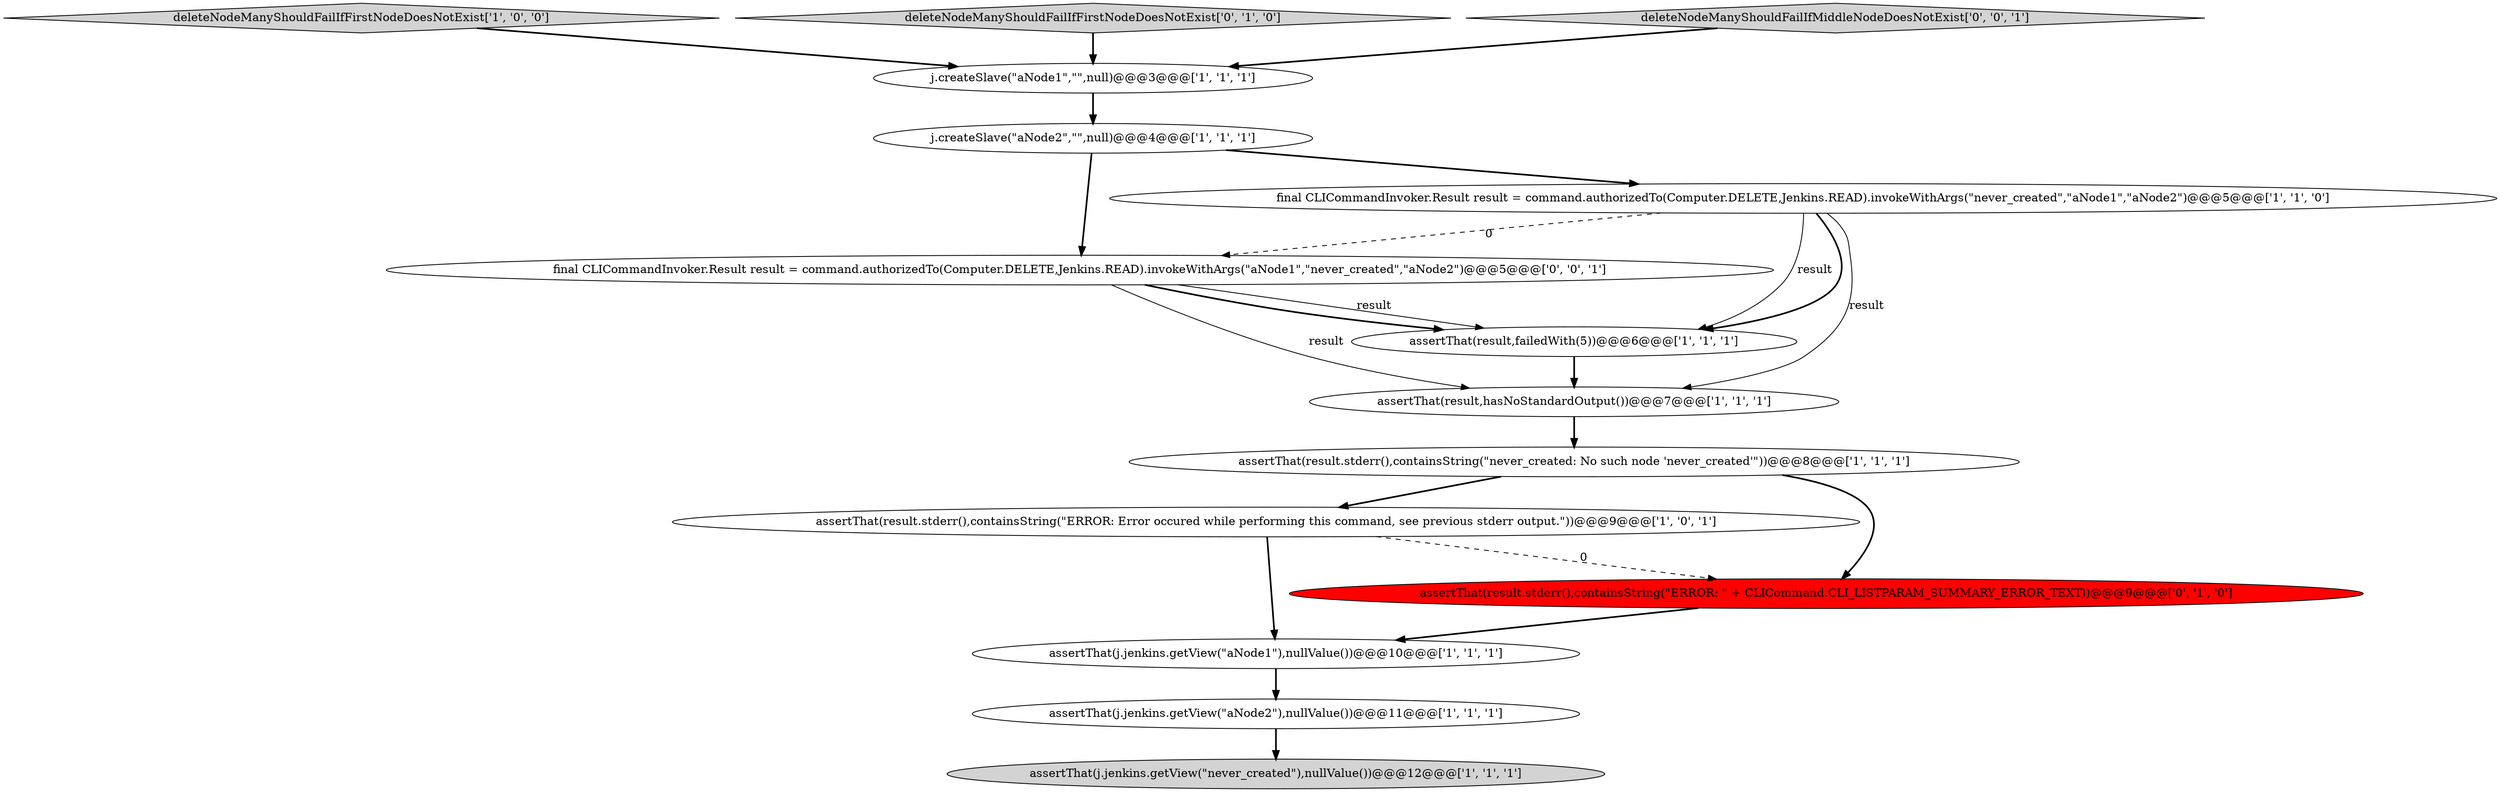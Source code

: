 digraph {
6 [style = filled, label = "deleteNodeManyShouldFailIfFirstNodeDoesNotExist['1', '0', '0']", fillcolor = lightgray, shape = diamond image = "AAA0AAABBB1BBB"];
3 [style = filled, label = "assertThat(result.stderr(),containsString(\"never_created: No such node 'never_created'\"))@@@8@@@['1', '1', '1']", fillcolor = white, shape = ellipse image = "AAA0AAABBB1BBB"];
12 [style = filled, label = "deleteNodeManyShouldFailIfFirstNodeDoesNotExist['0', '1', '0']", fillcolor = lightgray, shape = diamond image = "AAA0AAABBB2BBB"];
1 [style = filled, label = "assertThat(j.jenkins.getView(\"never_created\"),nullValue())@@@12@@@['1', '1', '1']", fillcolor = lightgray, shape = ellipse image = "AAA0AAABBB1BBB"];
0 [style = filled, label = "assertThat(result.stderr(),containsString(\"ERROR: Error occured while performing this command, see previous stderr output.\"))@@@9@@@['1', '0', '1']", fillcolor = white, shape = ellipse image = "AAA0AAABBB1BBB"];
11 [style = filled, label = "assertThat(result.stderr(),containsString(\"ERROR: \" + CLICommand.CLI_LISTPARAM_SUMMARY_ERROR_TEXT))@@@9@@@['0', '1', '0']", fillcolor = red, shape = ellipse image = "AAA1AAABBB2BBB"];
13 [style = filled, label = "deleteNodeManyShouldFailIfMiddleNodeDoesNotExist['0', '0', '1']", fillcolor = lightgray, shape = diamond image = "AAA0AAABBB3BBB"];
2 [style = filled, label = "assertThat(result,hasNoStandardOutput())@@@7@@@['1', '1', '1']", fillcolor = white, shape = ellipse image = "AAA0AAABBB1BBB"];
5 [style = filled, label = "j.createSlave(\"aNode1\",\"\",null)@@@3@@@['1', '1', '1']", fillcolor = white, shape = ellipse image = "AAA0AAABBB1BBB"];
8 [style = filled, label = "final CLICommandInvoker.Result result = command.authorizedTo(Computer.DELETE,Jenkins.READ).invokeWithArgs(\"never_created\",\"aNode1\",\"aNode2\")@@@5@@@['1', '1', '0']", fillcolor = white, shape = ellipse image = "AAA0AAABBB1BBB"];
7 [style = filled, label = "j.createSlave(\"aNode2\",\"\",null)@@@4@@@['1', '1', '1']", fillcolor = white, shape = ellipse image = "AAA0AAABBB1BBB"];
14 [style = filled, label = "final CLICommandInvoker.Result result = command.authorizedTo(Computer.DELETE,Jenkins.READ).invokeWithArgs(\"aNode1\",\"never_created\",\"aNode2\")@@@5@@@['0', '0', '1']", fillcolor = white, shape = ellipse image = "AAA0AAABBB3BBB"];
10 [style = filled, label = "assertThat(j.jenkins.getView(\"aNode2\"),nullValue())@@@11@@@['1', '1', '1']", fillcolor = white, shape = ellipse image = "AAA0AAABBB1BBB"];
4 [style = filled, label = "assertThat(j.jenkins.getView(\"aNode1\"),nullValue())@@@10@@@['1', '1', '1']", fillcolor = white, shape = ellipse image = "AAA0AAABBB1BBB"];
9 [style = filled, label = "assertThat(result,failedWith(5))@@@6@@@['1', '1', '1']", fillcolor = white, shape = ellipse image = "AAA0AAABBB1BBB"];
4->10 [style = bold, label=""];
12->5 [style = bold, label=""];
9->2 [style = bold, label=""];
2->3 [style = bold, label=""];
11->4 [style = bold, label=""];
14->2 [style = solid, label="result"];
3->11 [style = bold, label=""];
0->11 [style = dashed, label="0"];
8->14 [style = dashed, label="0"];
7->8 [style = bold, label=""];
8->9 [style = solid, label="result"];
3->0 [style = bold, label=""];
14->9 [style = solid, label="result"];
7->14 [style = bold, label=""];
8->2 [style = solid, label="result"];
6->5 [style = bold, label=""];
0->4 [style = bold, label=""];
8->9 [style = bold, label=""];
13->5 [style = bold, label=""];
5->7 [style = bold, label=""];
14->9 [style = bold, label=""];
10->1 [style = bold, label=""];
}
